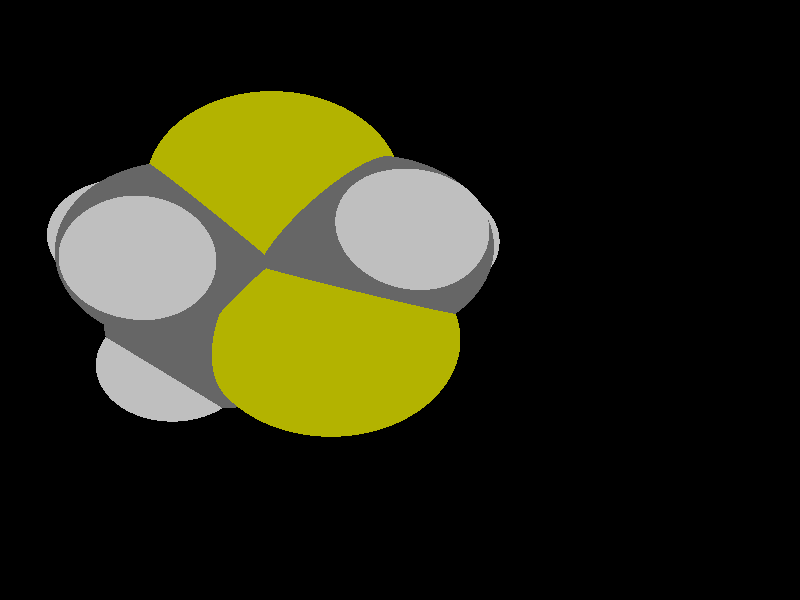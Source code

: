global_settings {
	ambient_light rgb <0.200000002980232, 0.200000002980232, 0.200000002980232>
	max_trace_level 15
}

background { color rgb <0,0,0> }

camera {
	perspective
	location <-3.42229690200643, 4.04441707830165, 14.6955618263963>
	angle 40
	up <-0.965477267545034, -0.0042041800505924, -0.260453394533219>
	right <0.0344896464281731, 0.989003496507538, -0.143814283661689> * 1
	direction <0.258193939012971, -0.147832367112102, -0.954715392717117> }

light_source {
	<-21.6599012589173, 22.3685500777318, 15.7077362165895>
	color rgb <1, 1, 1>
	fade_distance 47.7913369644903
	fade_power 0
	spotlight
	area_light <20, 0, 0>, <0, 0, 20>, 20, 20
	circular
	orient
	point_at <21.6599012589173, -22.3685500777318, -15.7077362165895>
}

light_source {
	<-13.7239711737856, -20.7429198274284, -13.0141459677499>
	color rgb <0.300000011920929, 0.300000011920929, 0.300000011920929> shadowless
	fade_distance 47.7913369644903
	fade_power 0
	parallel
	point_at <13.7239711737856, 20.7429198274284, 13.0141459677499>
}

#default {
	finish {ambient 0.5 diffuse 1 specular 0.2 roughness .01 metallic 1}
}

union {
cylinder {
	<-1.47911710438139, -0.0373635400066429, -0.560386244727175>, 	<-0.877943786926364, -0.730845794772453, -0.205521057049374>, 0.075
	pigment { rgbt <0.699999988079071, 0.699999988079071, 0, 0> }
}
cylinder {
	<-0.877943786926364, -0.730845794772453, -0.205521057049374>, 	<-0.372444988870074, -1.3139629027331, 0.0928686429501906>, 0.075
	pigment { rgbt <0.400000005960464, 0.400000005960464, 0.400000005960464, 0> }
}
cylinder {
	<-1.47911710438139, -0.0373635400066429, -0.560386244727175>, 	<-0.895606466599699, 0.731400710762907, -0.370199072722674>, 0.075
	pigment { rgbt <0.699999988079071, 0.699999988079071, 0, 0> }
}
cylinder {
	<-0.895606466599699, 0.731400710762907, -0.370199072722674>, 	<-0.404988279522713, 1.37778091119254, -0.2102889022948>, 0.075
	pigment { rgbt <0.400000005960464, 0.400000005960464, 0.400000005960464, 0> }
}
cylinder {
	<-0.372444988870074, -1.3139629027331, 0.0928686429501906>, 	<0.337573423930563, -1.10858858493779, -0.0728144314943621>, 0.075
	pigment { rgbt <0.400000005960464, 0.400000005960464, 0.400000005960464, 0> }
}
cylinder {
	<0.337573423930563, -1.10858858493779, -0.0728144314943621>, 	<1.0475918367312, -0.903214267142489, -0.238497505938915>, 0.075
	pigment { rgbt <0.400000005960464, 0.400000005960464, 0.400000005960464, 0> }
}
cylinder {
	<-0.372444988870074, -1.3139629027331, 0.0928686429501906>, 	<-0.464502531396315, -1.36750940876613, 0.753650131256261>, 0.075
	pigment { rgbt <0.400000005960464, 0.400000005960464, 0.400000005960464, 0> }
}
cylinder {
	<-0.464502531396315, -1.36750940876613, 0.753650131256261>, 	<-0.523137549520234, -1.40161525458342, 1.17452748122172>, 0.075
	pigment { rgbt <0.75, 0.75, 0.75, 0> }
}
cylinder {
	<-0.372444988870074, -1.3139629027331, 0.0928686429501906>, 	<-0.521108206445504, -1.90491683733545, -0.182147303953769>, 0.075
	pigment { rgbt <0.400000005960464, 0.400000005960464, 0.400000005960464, 0> }
}
cylinder {
	<-0.521108206445504, -1.90491683733545, -0.182147303953769>, 	<-0.615736449655046, -2.28107533545765, -0.357202548516372>, 0.075
	pigment { rgbt <0.75, 0.75, 0.75, 0> }
}
cylinder {
	<1.0475918367312, -0.903214267142489, -0.238497505938915>, 	<1.1390180239709, -0.11547197049445, -0.00386476967064942>, 0.075
	pigment { rgbt <0.400000005960464, 0.400000005960464, 0.400000005960464, 0> }
}
cylinder {
	<1.1390180239709, -0.11547197049445, -0.00386476967064942>, 	<1.24775633884092, 0.821434319437251, 0.275197161330172>, 0.075
	pigment { rgbt <0.699999988079071, 0.699999988079071, 0, 0> }
}
cylinder {
	<1.0475918367312, -0.903214267142489, -0.238497505938915>, 	<1.48962698800897, -1.28852462623383, 0.08256460275061>, 0.075
	pigment { rgbt <0.400000005960464, 0.400000005960464, 0.400000005960464, 0> }
}
cylinder {
	<1.48962698800897, -1.28852462623383, 0.08256460275061>, 	<1.77099078461816, -1.53378201174584, 0.286926752654554>, 0.075
	pigment { rgbt <0.75, 0.75, 0.75, 0> }
}
cylinder {
	<1.0475918367312, -0.903214267142489, -0.238497505938915>, 	<1.17109377644693, -0.953407136191014, -0.894377866482238>, 0.075
	pigment { rgbt <0.400000005960464, 0.400000005960464, 0.400000005960464, 0> }
}
cylinder {
	<1.17109377644693, -0.953407136191014, -0.894377866482238>, 	<1.24975580450518, -0.985376454911896, -1.31212741311017>, 0.075
	pigment { rgbt <0.75, 0.75, 0.75, 0> }
}
cylinder {
	<1.24775633884092, 0.821434319437251, 0.275197161330172>, 	<0.349894297263015, 1.12367247598493, 0.0114543523077355>, 0.075
	pigment { rgbt <0.699999988079071, 0.699999988079071, 0, 0> }
}
cylinder {
	<0.349894297263015, 1.12367247598493, 0.0114543523077355>, 	<-0.404988279522713, 1.37778091119254, -0.2102889022948>, 0.075
	pigment { rgbt <0.400000005960464, 0.400000005960464, 0.400000005960464, 0> }
}
cylinder {
	<-0.404988279522713, 1.37778091119254, -0.2102889022948>, 	<-0.360379975214498, 1.76104034987054, -0.755777495003872>, 0.075
	pigment { rgbt <0.400000005960464, 0.400000005960464, 0.400000005960464, 0> }
}
cylinder {
	<-0.360379975214498, 1.76104034987054, -0.755777495003872>, 	<-0.331995098916742, 2.00491359108717, -1.10287937358912>, 0.075
	pigment { rgbt <0.75, 0.75, 0.75, 0> }
}
cylinder {
	<-0.404988279522713, 1.37778091119254, -0.2102889022948>, 	<-0.669417505478638, 1.74353168905554, 0.282376324145908>, 0.075
	pigment { rgbt <0.400000005960464, 0.400000005960464, 0.400000005960464, 0> }
}
cylinder {
	<-0.669417505478638, 1.74353168905554, 0.282376324145908>, 	<-0.837675293829263, 1.97626094486408, 0.595861950019916>, 0.075
	pigment { rgbt <0.75, 0.75, 0.75, 0> }
}
sphere {
	<-1.47911710438139, -0.0373635400066429, -0.560386244727175>, 0.567
	pigment { rgbt <0.699999988079071, 0.699999988079071, 0,0> }
}
sphere {
	<-0.372444988870074, -1.3139629027331, 0.0928686429501906>, 0.4104
	pigment { rgbt <0.400000005960464, 0.400000005960464, 0.400000005960464,0> }
}
sphere {
	<1.0475918367312, -0.903214267142489, -0.238497505938915>, 0.4104
	pigment { rgbt <0.400000005960464, 0.400000005960464, 0.400000005960464,0> }
}
sphere {
	<1.24775633884092, 0.821434319437251, 0.275197161330172>, 0.567
	pigment { rgbt <0.699999988079071, 0.699999988079071, 0,0> }
}
sphere {
	<-0.404988279522713, 1.37778091119254, -0.2102889022948>, 0.4104
	pigment { rgbt <0.400000005960464, 0.400000005960464, 0.400000005960464,0> }
}
sphere {
	<-0.523137549520234, -1.40161525458342, 1.17452748122172>, 0.1674
	pigment { rgbt <0.75, 0.75, 0.75,0> }
}
sphere {
	<-0.615736449655046, -2.28107533545765, -0.357202548516372>, 0.1674
	pigment { rgbt <0.75, 0.75, 0.75,0> }
}
sphere {
	<1.77099078461816, -1.53378201174584, 0.286926752654554>, 0.1674
	pigment { rgbt <0.75, 0.75, 0.75,0> }
}
sphere {
	<1.24975580450518, -0.985376454911896, -1.31212741311017>, 0.1674
	pigment { rgbt <0.75, 0.75, 0.75,0> }
}
sphere {
	<-0.331995098916742, 2.00491359108717, -1.10287937358912>, 0.1674
	pigment { rgbt <0.75, 0.75, 0.75,0> }
}
sphere {
	<-0.837675293829263, 1.97626094486408, 0.595861950019916>, 0.1674
	pigment { rgbt <0.75, 0.75, 0.75,0> }
}
}
merge {
}
union {
}
merge {
sphere {
	<-1.47911710438139, -0.0373635400066429, -0.560386244727175>, 1.79982
	pigment { rgbt <0, 0, 0,0> }
}
sphere {
	<-0.372444988870074, -1.3139629027331, 0.0928686429501906>, 1.69983
	pigment { rgbt <0, 0, 0,0> }
}
sphere {
	<1.0475918367312, -0.903214267142489, -0.238497505938915>, 1.69983
	pigment { rgbt <0, 0, 0,0> }
}
sphere {
	<1.24775633884092, 0.821434319437251, 0.275197161330172>, 1.79982
	pigment { rgbt <0, 0, 0,0> }
}
sphere {
	<-0.404988279522713, 1.37778091119254, -0.2102889022948>, 1.69983
	pigment { rgbt <0, 0, 0,0> }
}
sphere {
	<-0.523137549520234, -1.40161525458342, 1.17452748122172>, 1.09989
	pigment { rgbt <0, 0, 0,0> }
}
sphere {
	<-0.615736449655046, -2.28107533545765, -0.357202548516372>, 1.09989
	pigment { rgbt <0, 0, 0,0> }
}
sphere {
	<1.77099078461816, -1.53378201174584, 0.286926752654554>, 1.09989
	pigment { rgbt <0, 0, 0,0> }
}
sphere {
	<1.24975580450518, -0.985376454911896, -1.31212741311017>, 1.09989
	pigment { rgbt <0, 0, 0,0> }
}
sphere {
	<-0.331995098916742, 2.00491359108717, -1.10287937358912>, 1.09989
	pigment { rgbt <0, 0, 0,0> }
}
sphere {
	<-0.837675293829263, 1.97626094486408, 0.595861950019916>, 1.09989
	pigment { rgbt <0, 0, 0,0> }
}
sphere {
	<-1.47911710438139, -0.0373635400066429, -0.560386244727175>, 1.8
	pigment { rgbt <0.699999988079071, 0.699999988079071, 0,0.350000023841858> }
}
sphere {
	<-0.372444988870074, -1.3139629027331, 0.0928686429501906>, 1.7
	pigment { rgbt <0.400000005960464, 0.400000005960464, 0.400000005960464,0.350000023841858> }
}
sphere {
	<1.0475918367312, -0.903214267142489, -0.238497505938915>, 1.7
	pigment { rgbt <0.400000005960464, 0.400000005960464, 0.400000005960464,0.350000023841858> }
}
sphere {
	<1.24775633884092, 0.821434319437251, 0.275197161330172>, 1.8
	pigment { rgbt <0.699999988079071, 0.699999988079071, 0,0.350000023841858> }
}
sphere {
	<-0.404988279522713, 1.37778091119254, -0.2102889022948>, 1.7
	pigment { rgbt <0.400000005960464, 0.400000005960464, 0.400000005960464,0.350000023841858> }
}
sphere {
	<-0.523137549520234, -1.40161525458342, 1.17452748122172>, 1.1
	pigment { rgbt <0.75, 0.75, 0.75,0.350000023841858> }
}
sphere {
	<-0.615736449655046, -2.28107533545765, -0.357202548516372>, 1.1
	pigment { rgbt <0.75, 0.75, 0.75,0.350000023841858> }
}
sphere {
	<1.77099078461816, -1.53378201174584, 0.286926752654554>, 1.1
	pigment { rgbt <0.75, 0.75, 0.75,0.350000023841858> }
}
sphere {
	<1.24975580450518, -0.985376454911896, -1.31212741311017>, 1.1
	pigment { rgbt <0.75, 0.75, 0.75,0.350000023841858> }
}
sphere {
	<-0.331995098916742, 2.00491359108717, -1.10287937358912>, 1.1
	pigment { rgbt <0.75, 0.75, 0.75,0.350000023841858> }
}
sphere {
	<-0.837675293829263, 1.97626094486408, 0.595861950019916>, 1.1
	pigment { rgbt <0.75, 0.75, 0.75,0.350000023841858> }
}
}
